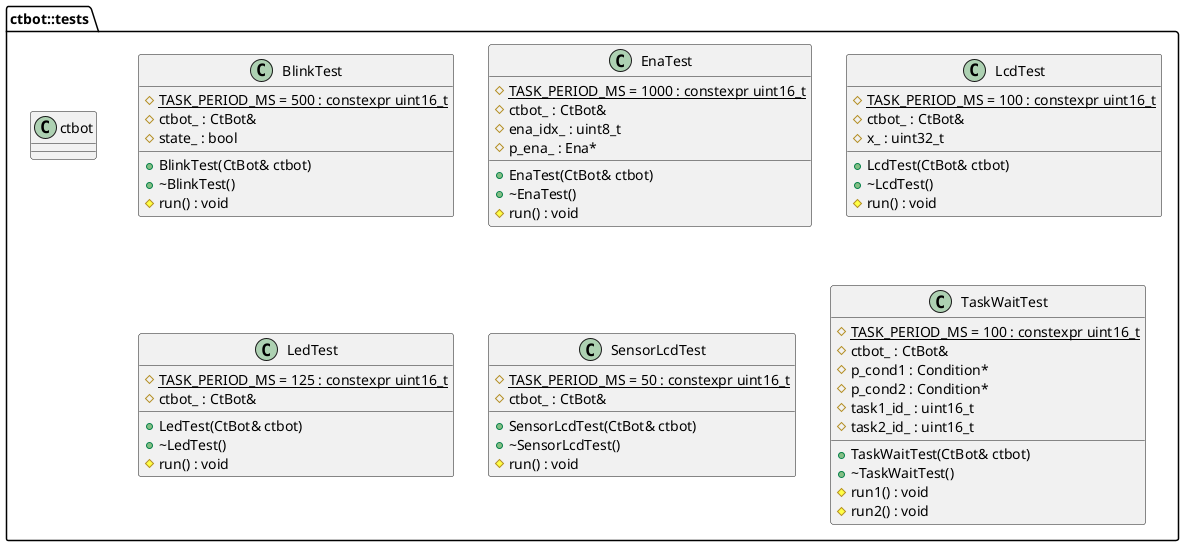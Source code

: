 @startuml tests

namespace ctbot::tests {
    class BlinkTest {
        +BlinkTest(CtBot& ctbot)
        +~BlinkTest()
        #run() : void
        #{static} TASK_PERIOD_MS = 500 : constexpr uint16_t
        #ctbot_ : CtBot&
        #state_ : bool
    }

    ctbot::tests.BlinkTest o-- ctbot.CtBot

    class EnaTest {
        +EnaTest(CtBot& ctbot)
        +~EnaTest()
        #run() : void
        #{static} TASK_PERIOD_MS = 1000 : constexpr uint16_t
        #ctbot_ : CtBot&
        #ena_idx_ : uint8_t
        #p_ena_ : Ena*
    }

    ctbot::tests.EnaTest o-- ctbot.CtBot
    ctbot::tests.EnaTest o-- ctbot.Ena

    class LcdTest {
        +LcdTest(CtBot& ctbot)
        +~LcdTest()
        #run() : void
        #{static} TASK_PERIOD_MS = 100 : constexpr uint16_t
        #ctbot_ : CtBot&
        #x_ : uint32_t
    }

    ctbot::tests.LcdTest o-- ctbot.CtBot

    class LedTest {
        +LedTest(CtBot& ctbot)
        +~LedTest()
        #run() : void
        #{static} TASK_PERIOD_MS = 125 : constexpr uint16_t
        #ctbot_ : CtBot&
    }

    ctbot::tests.LedTest o-- ctbot.CtBot

    class SensorLcdTest {
        +SensorLcdTest(CtBot& ctbot)
        +~SensorLcdTest()
        #run() : void
        #{static} TASK_PERIOD_MS = 50 : constexpr uint16_t
        #ctbot_ : CtBot&
    }

    ctbot::tests.SensorLcdTest o-- ctbot.CtBot

    class TaskWaitTest {
        +TaskWaitTest(CtBot& ctbot)
        +~TaskWaitTest()
        #run1() : void
        #run2() : void
        #{static} TASK_PERIOD_MS = 100 : constexpr uint16_t
        #ctbot_ : CtBot&
        #p_cond1 : Condition*
        #p_cond2 : Condition*
        #task1_id_ : uint16_t
        #task2_id_ : uint16_t
    }

    ctbot::tests.TaskWaitTest o-- ctbot.CtBot
    ctbot::tests.TaskWaitTest "2" o-- ctbot.Condition
}

@enduml
